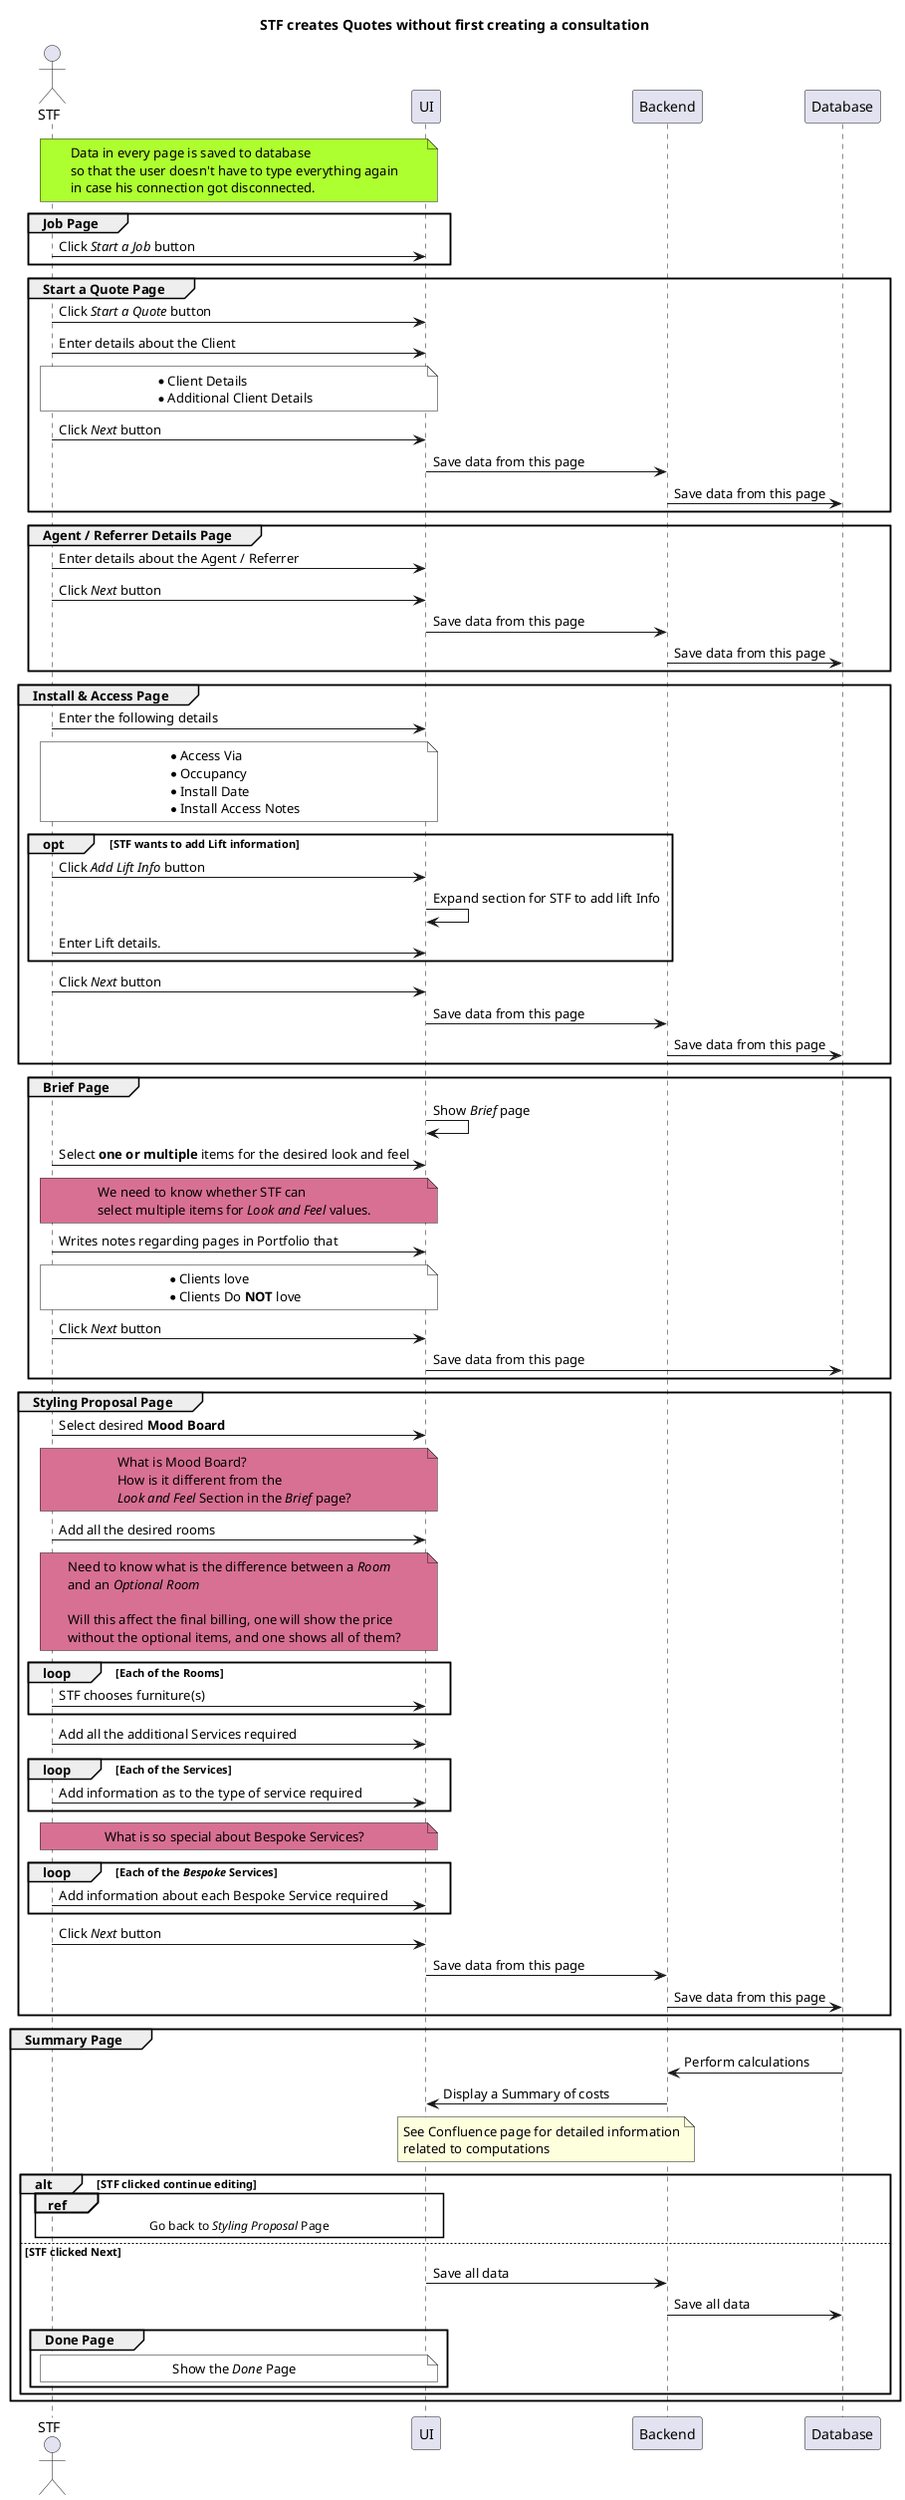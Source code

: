 ' STF creates Quotes without first creating a consultation

@startuml

    title STF creates Quotes without first creating a consultation
    
    actor "STF" as STF
    participant "UI" as UI
    participant "Backend" as Backend
    participant "Database" as Database

    note over STF, UI #GreenYellow
        Data in every page is saved to database
        so that the user doesn't have to type everything again
        in case his connection got disconnected.
    end note

    group Job Page 
        STF  -> UI: Click //Start a Job// button
    end group
    
    group Start a Quote Page
        STF -> UI: Click //Start a Quote// button
        STF -> UI: Enter details about the Client

        note over STF, UI #White
            * Client Details
            * Additional Client Details
        end note

        STF -> UI: Click //Next// button
        UI -> Backend: Save data from this page
        Backend -> Database: Save data from this page
    end group

    group Agent / Referrer Details Page
        STF -> UI: Enter details about the Agent / Referrer
        STF -> UI: Click //Next// button
        UI -> Backend: Save data from this page
        Backend -> Database: Save data from this page
    end group

    group Install & Access Page
        STF -> UI: Enter the following details
        note over STF, UI #White
            * Access Via
            * Occupancy 
            * Install Date
            * Install Access Notes
        end note

        opt STF wants to add Lift information
            STF -> UI: Click //Add Lift Info// button 
            UI -> UI: Expand section for STF to add lift Info
            STF -> UI: Enter Lift details.
        end

        STF -> UI: Click //Next// button
        UI -> Backend: Save data from this page
        Backend -> Database: Save data from this page
    end group

    group Brief Page
        UI -> UI: Show //Brief// page
        STF -> UI: Select **one or multiple** items for the desired look and feel

        note over STF, UI #PaleVioletRed
            We need to know whether STF can
            select multiple items for //Look and Feel// values.
        end note
        
        STF -> UI: Writes notes regarding pages in Portfolio that
        note over STF, UI #White
            * Clients love
            * Clients Do **NOT** love
        end note

        STF -> UI: Click //Next// button
        UI -> Database: Save data from this page
    end group

    group Styling Proposal Page
        STF -> UI: Select desired **Mood Board**

        note over STF, UI #PaleVioletRed
            What is Mood Board?
            How is it different from the
            //Look and Feel// Section in the //Brief// page?
        end note

        STF -> UI: Add all the desired rooms

        note over STF, UI #PaleVioletRed
            Need to know what is the difference between a //Room// 
            and an //Optional Room//

            Will this affect the final billing, one will show the price 
            without the optional items, and one shows all of them?
        end note

        loop Each of the Rooms
            STF -> UI: STF chooses furniture(s)
        end

        STF -> UI: Add all the additional Services required

        loop Each of the Services
            STF -> UI: Add information as to the type of service required
        end

        note over STF, UI #PaleVioletRed
            What is so special about Bespoke Services?
        end note

        loop Each of the //Bespoke// Services
            STF -> UI: Add information about each Bespoke Service required
        end note

        STF -> UI: Click //Next// button
        UI -> Backend: Save data from this page
        Backend -> Database: Save data from this page
    end group

    group Summary Page
        Database -> Backend: Perform calculations
        Backend -> UI: Display a Summary of costs

        note over UI, Backend
            See Confluence page for detailed information
            related to computations
        end note

        alt STF clicked continue editing
            ref over STF, UI
                Go back to //Styling Proposal// Page
            end ref
        else STF clicked Next
            UI -> Backend: Save all data
            Backend -> Database: Save all data
            group Done Page
                note over STF, UI #White
                    Show the //Done// Page
                end note
            end group
        end
    end group
    
@enduml